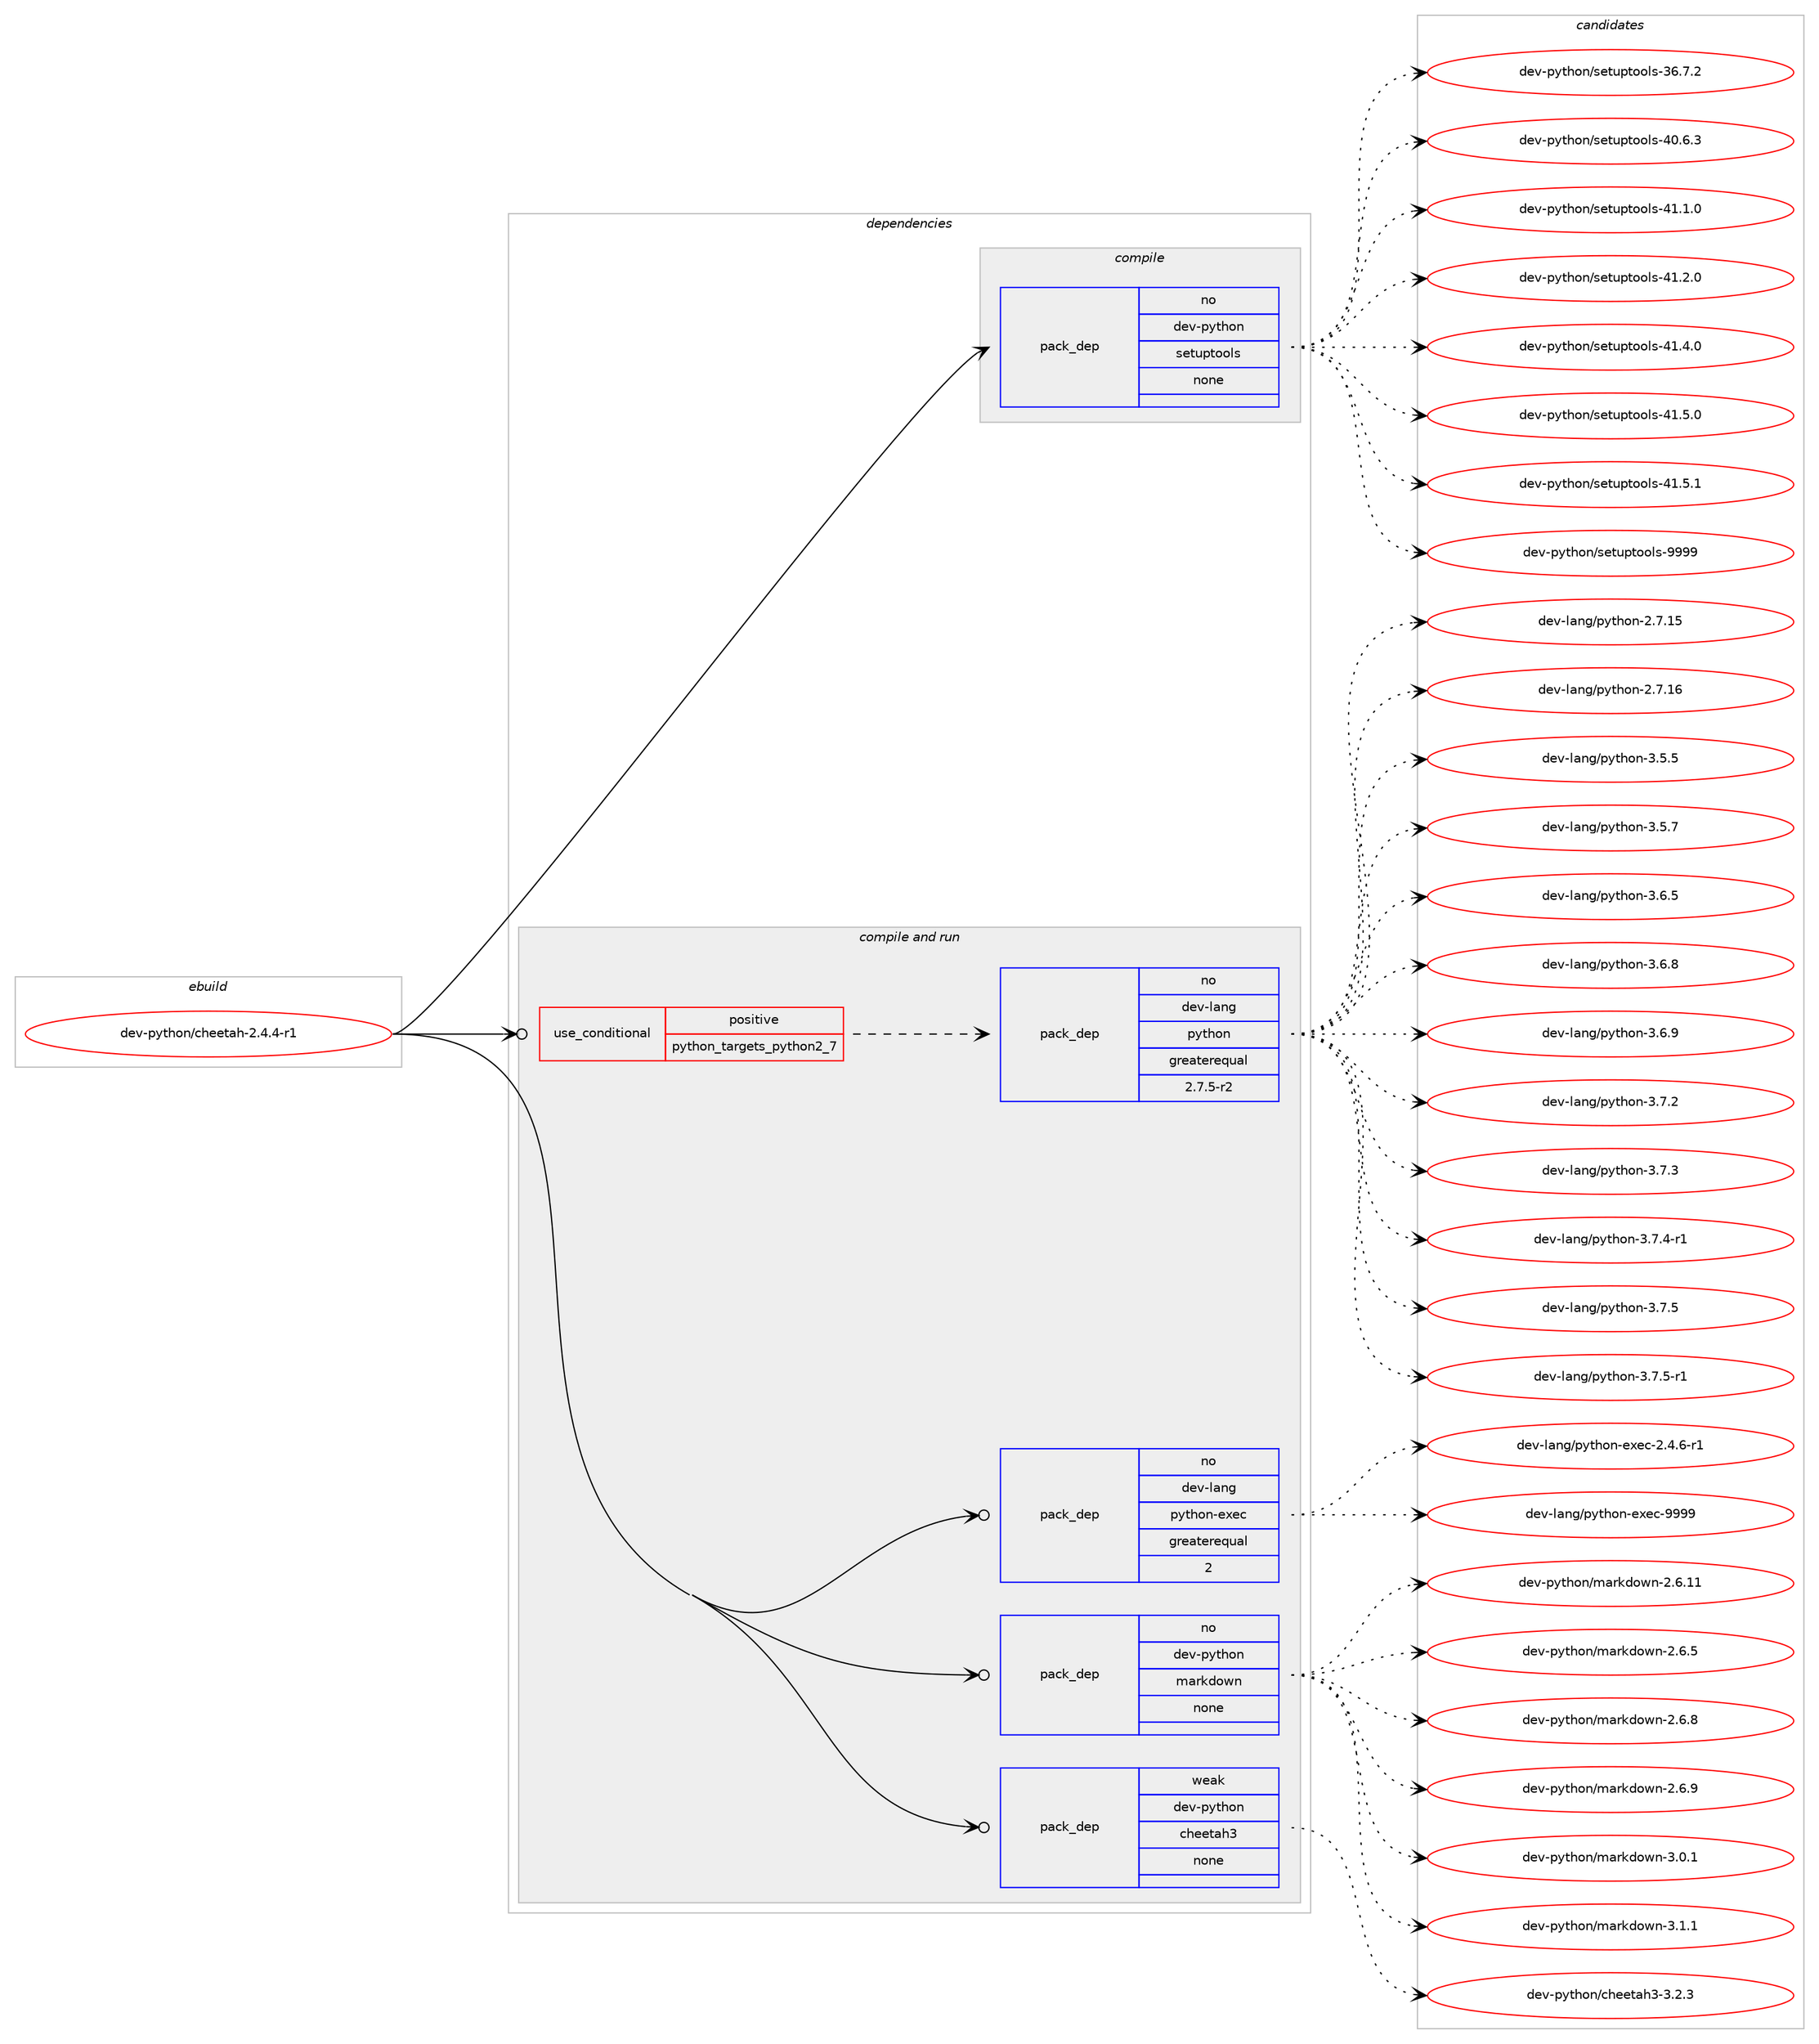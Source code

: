 digraph prolog {

# *************
# Graph options
# *************

newrank=true;
concentrate=true;
compound=true;
graph [rankdir=LR,fontname=Helvetica,fontsize=10,ranksep=1.5];#, ranksep=2.5, nodesep=0.2];
edge  [arrowhead=vee];
node  [fontname=Helvetica,fontsize=10];

# **********
# The ebuild
# **********

subgraph cluster_leftcol {
color=gray;
rank=same;
label=<<i>ebuild</i>>;
id [label="dev-python/cheetah-2.4.4-r1", color=red, width=4, href="../dev-python/cheetah-2.4.4-r1.svg"];
}

# ****************
# The dependencies
# ****************

subgraph cluster_midcol {
color=gray;
label=<<i>dependencies</i>>;
subgraph cluster_compile {
fillcolor="#eeeeee";
style=filled;
label=<<i>compile</i>>;
subgraph pack449425 {
dependency598642 [label=<<TABLE BORDER="0" CELLBORDER="1" CELLSPACING="0" CELLPADDING="4" WIDTH="220"><TR><TD ROWSPAN="6" CELLPADDING="30">pack_dep</TD></TR><TR><TD WIDTH="110">no</TD></TR><TR><TD>dev-python</TD></TR><TR><TD>setuptools</TD></TR><TR><TD>none</TD></TR><TR><TD></TD></TR></TABLE>>, shape=none, color=blue];
}
id:e -> dependency598642:w [weight=20,style="solid",arrowhead="vee"];
}
subgraph cluster_compileandrun {
fillcolor="#eeeeee";
style=filled;
label=<<i>compile and run</i>>;
subgraph cond137438 {
dependency598643 [label=<<TABLE BORDER="0" CELLBORDER="1" CELLSPACING="0" CELLPADDING="4"><TR><TD ROWSPAN="3" CELLPADDING="10">use_conditional</TD></TR><TR><TD>positive</TD></TR><TR><TD>python_targets_python2_7</TD></TR></TABLE>>, shape=none, color=red];
subgraph pack449426 {
dependency598644 [label=<<TABLE BORDER="0" CELLBORDER="1" CELLSPACING="0" CELLPADDING="4" WIDTH="220"><TR><TD ROWSPAN="6" CELLPADDING="30">pack_dep</TD></TR><TR><TD WIDTH="110">no</TD></TR><TR><TD>dev-lang</TD></TR><TR><TD>python</TD></TR><TR><TD>greaterequal</TD></TR><TR><TD>2.7.5-r2</TD></TR></TABLE>>, shape=none, color=blue];
}
dependency598643:e -> dependency598644:w [weight=20,style="dashed",arrowhead="vee"];
}
id:e -> dependency598643:w [weight=20,style="solid",arrowhead="odotvee"];
subgraph pack449427 {
dependency598645 [label=<<TABLE BORDER="0" CELLBORDER="1" CELLSPACING="0" CELLPADDING="4" WIDTH="220"><TR><TD ROWSPAN="6" CELLPADDING="30">pack_dep</TD></TR><TR><TD WIDTH="110">no</TD></TR><TR><TD>dev-lang</TD></TR><TR><TD>python-exec</TD></TR><TR><TD>greaterequal</TD></TR><TR><TD>2</TD></TR></TABLE>>, shape=none, color=blue];
}
id:e -> dependency598645:w [weight=20,style="solid",arrowhead="odotvee"];
subgraph pack449428 {
dependency598646 [label=<<TABLE BORDER="0" CELLBORDER="1" CELLSPACING="0" CELLPADDING="4" WIDTH="220"><TR><TD ROWSPAN="6" CELLPADDING="30">pack_dep</TD></TR><TR><TD WIDTH="110">no</TD></TR><TR><TD>dev-python</TD></TR><TR><TD>markdown</TD></TR><TR><TD>none</TD></TR><TR><TD></TD></TR></TABLE>>, shape=none, color=blue];
}
id:e -> dependency598646:w [weight=20,style="solid",arrowhead="odotvee"];
subgraph pack449429 {
dependency598647 [label=<<TABLE BORDER="0" CELLBORDER="1" CELLSPACING="0" CELLPADDING="4" WIDTH="220"><TR><TD ROWSPAN="6" CELLPADDING="30">pack_dep</TD></TR><TR><TD WIDTH="110">weak</TD></TR><TR><TD>dev-python</TD></TR><TR><TD>cheetah3</TD></TR><TR><TD>none</TD></TR><TR><TD></TD></TR></TABLE>>, shape=none, color=blue];
}
id:e -> dependency598647:w [weight=20,style="solid",arrowhead="odotvee"];
}
subgraph cluster_run {
fillcolor="#eeeeee";
style=filled;
label=<<i>run</i>>;
}
}

# **************
# The candidates
# **************

subgraph cluster_choices {
rank=same;
color=gray;
label=<<i>candidates</i>>;

subgraph choice449425 {
color=black;
nodesep=1;
choice100101118451121211161041111104711510111611711211611111110811545515446554650 [label="dev-python/setuptools-36.7.2", color=red, width=4,href="../dev-python/setuptools-36.7.2.svg"];
choice100101118451121211161041111104711510111611711211611111110811545524846544651 [label="dev-python/setuptools-40.6.3", color=red, width=4,href="../dev-python/setuptools-40.6.3.svg"];
choice100101118451121211161041111104711510111611711211611111110811545524946494648 [label="dev-python/setuptools-41.1.0", color=red, width=4,href="../dev-python/setuptools-41.1.0.svg"];
choice100101118451121211161041111104711510111611711211611111110811545524946504648 [label="dev-python/setuptools-41.2.0", color=red, width=4,href="../dev-python/setuptools-41.2.0.svg"];
choice100101118451121211161041111104711510111611711211611111110811545524946524648 [label="dev-python/setuptools-41.4.0", color=red, width=4,href="../dev-python/setuptools-41.4.0.svg"];
choice100101118451121211161041111104711510111611711211611111110811545524946534648 [label="dev-python/setuptools-41.5.0", color=red, width=4,href="../dev-python/setuptools-41.5.0.svg"];
choice100101118451121211161041111104711510111611711211611111110811545524946534649 [label="dev-python/setuptools-41.5.1", color=red, width=4,href="../dev-python/setuptools-41.5.1.svg"];
choice10010111845112121116104111110471151011161171121161111111081154557575757 [label="dev-python/setuptools-9999", color=red, width=4,href="../dev-python/setuptools-9999.svg"];
dependency598642:e -> choice100101118451121211161041111104711510111611711211611111110811545515446554650:w [style=dotted,weight="100"];
dependency598642:e -> choice100101118451121211161041111104711510111611711211611111110811545524846544651:w [style=dotted,weight="100"];
dependency598642:e -> choice100101118451121211161041111104711510111611711211611111110811545524946494648:w [style=dotted,weight="100"];
dependency598642:e -> choice100101118451121211161041111104711510111611711211611111110811545524946504648:w [style=dotted,weight="100"];
dependency598642:e -> choice100101118451121211161041111104711510111611711211611111110811545524946524648:w [style=dotted,weight="100"];
dependency598642:e -> choice100101118451121211161041111104711510111611711211611111110811545524946534648:w [style=dotted,weight="100"];
dependency598642:e -> choice100101118451121211161041111104711510111611711211611111110811545524946534649:w [style=dotted,weight="100"];
dependency598642:e -> choice10010111845112121116104111110471151011161171121161111111081154557575757:w [style=dotted,weight="100"];
}
subgraph choice449426 {
color=black;
nodesep=1;
choice10010111845108971101034711212111610411111045504655464953 [label="dev-lang/python-2.7.15", color=red, width=4,href="../dev-lang/python-2.7.15.svg"];
choice10010111845108971101034711212111610411111045504655464954 [label="dev-lang/python-2.7.16", color=red, width=4,href="../dev-lang/python-2.7.16.svg"];
choice100101118451089711010347112121116104111110455146534653 [label="dev-lang/python-3.5.5", color=red, width=4,href="../dev-lang/python-3.5.5.svg"];
choice100101118451089711010347112121116104111110455146534655 [label="dev-lang/python-3.5.7", color=red, width=4,href="../dev-lang/python-3.5.7.svg"];
choice100101118451089711010347112121116104111110455146544653 [label="dev-lang/python-3.6.5", color=red, width=4,href="../dev-lang/python-3.6.5.svg"];
choice100101118451089711010347112121116104111110455146544656 [label="dev-lang/python-3.6.8", color=red, width=4,href="../dev-lang/python-3.6.8.svg"];
choice100101118451089711010347112121116104111110455146544657 [label="dev-lang/python-3.6.9", color=red, width=4,href="../dev-lang/python-3.6.9.svg"];
choice100101118451089711010347112121116104111110455146554650 [label="dev-lang/python-3.7.2", color=red, width=4,href="../dev-lang/python-3.7.2.svg"];
choice100101118451089711010347112121116104111110455146554651 [label="dev-lang/python-3.7.3", color=red, width=4,href="../dev-lang/python-3.7.3.svg"];
choice1001011184510897110103471121211161041111104551465546524511449 [label="dev-lang/python-3.7.4-r1", color=red, width=4,href="../dev-lang/python-3.7.4-r1.svg"];
choice100101118451089711010347112121116104111110455146554653 [label="dev-lang/python-3.7.5", color=red, width=4,href="../dev-lang/python-3.7.5.svg"];
choice1001011184510897110103471121211161041111104551465546534511449 [label="dev-lang/python-3.7.5-r1", color=red, width=4,href="../dev-lang/python-3.7.5-r1.svg"];
dependency598644:e -> choice10010111845108971101034711212111610411111045504655464953:w [style=dotted,weight="100"];
dependency598644:e -> choice10010111845108971101034711212111610411111045504655464954:w [style=dotted,weight="100"];
dependency598644:e -> choice100101118451089711010347112121116104111110455146534653:w [style=dotted,weight="100"];
dependency598644:e -> choice100101118451089711010347112121116104111110455146534655:w [style=dotted,weight="100"];
dependency598644:e -> choice100101118451089711010347112121116104111110455146544653:w [style=dotted,weight="100"];
dependency598644:e -> choice100101118451089711010347112121116104111110455146544656:w [style=dotted,weight="100"];
dependency598644:e -> choice100101118451089711010347112121116104111110455146544657:w [style=dotted,weight="100"];
dependency598644:e -> choice100101118451089711010347112121116104111110455146554650:w [style=dotted,weight="100"];
dependency598644:e -> choice100101118451089711010347112121116104111110455146554651:w [style=dotted,weight="100"];
dependency598644:e -> choice1001011184510897110103471121211161041111104551465546524511449:w [style=dotted,weight="100"];
dependency598644:e -> choice100101118451089711010347112121116104111110455146554653:w [style=dotted,weight="100"];
dependency598644:e -> choice1001011184510897110103471121211161041111104551465546534511449:w [style=dotted,weight="100"];
}
subgraph choice449427 {
color=black;
nodesep=1;
choice10010111845108971101034711212111610411111045101120101994550465246544511449 [label="dev-lang/python-exec-2.4.6-r1", color=red, width=4,href="../dev-lang/python-exec-2.4.6-r1.svg"];
choice10010111845108971101034711212111610411111045101120101994557575757 [label="dev-lang/python-exec-9999", color=red, width=4,href="../dev-lang/python-exec-9999.svg"];
dependency598645:e -> choice10010111845108971101034711212111610411111045101120101994550465246544511449:w [style=dotted,weight="100"];
dependency598645:e -> choice10010111845108971101034711212111610411111045101120101994557575757:w [style=dotted,weight="100"];
}
subgraph choice449428 {
color=black;
nodesep=1;
choice10010111845112121116104111110471099711410710011111911045504654464949 [label="dev-python/markdown-2.6.11", color=red, width=4,href="../dev-python/markdown-2.6.11.svg"];
choice100101118451121211161041111104710997114107100111119110455046544653 [label="dev-python/markdown-2.6.5", color=red, width=4,href="../dev-python/markdown-2.6.5.svg"];
choice100101118451121211161041111104710997114107100111119110455046544656 [label="dev-python/markdown-2.6.8", color=red, width=4,href="../dev-python/markdown-2.6.8.svg"];
choice100101118451121211161041111104710997114107100111119110455046544657 [label="dev-python/markdown-2.6.9", color=red, width=4,href="../dev-python/markdown-2.6.9.svg"];
choice100101118451121211161041111104710997114107100111119110455146484649 [label="dev-python/markdown-3.0.1", color=red, width=4,href="../dev-python/markdown-3.0.1.svg"];
choice100101118451121211161041111104710997114107100111119110455146494649 [label="dev-python/markdown-3.1.1", color=red, width=4,href="../dev-python/markdown-3.1.1.svg"];
dependency598646:e -> choice10010111845112121116104111110471099711410710011111911045504654464949:w [style=dotted,weight="100"];
dependency598646:e -> choice100101118451121211161041111104710997114107100111119110455046544653:w [style=dotted,weight="100"];
dependency598646:e -> choice100101118451121211161041111104710997114107100111119110455046544656:w [style=dotted,weight="100"];
dependency598646:e -> choice100101118451121211161041111104710997114107100111119110455046544657:w [style=dotted,weight="100"];
dependency598646:e -> choice100101118451121211161041111104710997114107100111119110455146484649:w [style=dotted,weight="100"];
dependency598646:e -> choice100101118451121211161041111104710997114107100111119110455146494649:w [style=dotted,weight="100"];
}
subgraph choice449429 {
color=black;
nodesep=1;
choice1001011184511212111610411111047991041011011169710451455146504651 [label="dev-python/cheetah3-3.2.3", color=red, width=4,href="../dev-python/cheetah3-3.2.3.svg"];
dependency598647:e -> choice1001011184511212111610411111047991041011011169710451455146504651:w [style=dotted,weight="100"];
}
}

}
